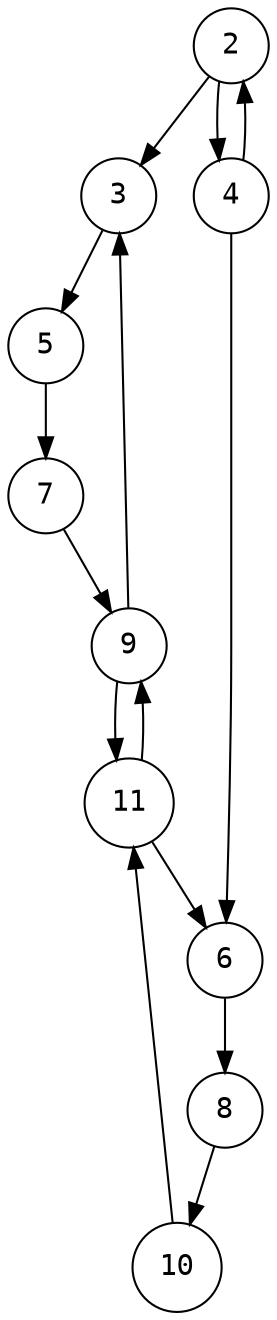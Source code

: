 digraph { node [ fontname = Courier ]
2 [shape=circle ]
2 -> 3
3 [shape=circle ]
2 -> 4
4 [shape=circle ]
3 -> 5
5 [shape=circle ]
4 -> 6
6 [shape=circle ]
4 -> 2
5 -> 7
7 [shape=circle ]
6 -> 8
8 [shape=circle ]
7 -> 9
9 [shape=circle ]
8 -> 10
10 [shape=circle ]
9 -> 3
9 -> 11
11 [shape=circle ]
10 -> 11
11 -> 6
11 -> 9
}